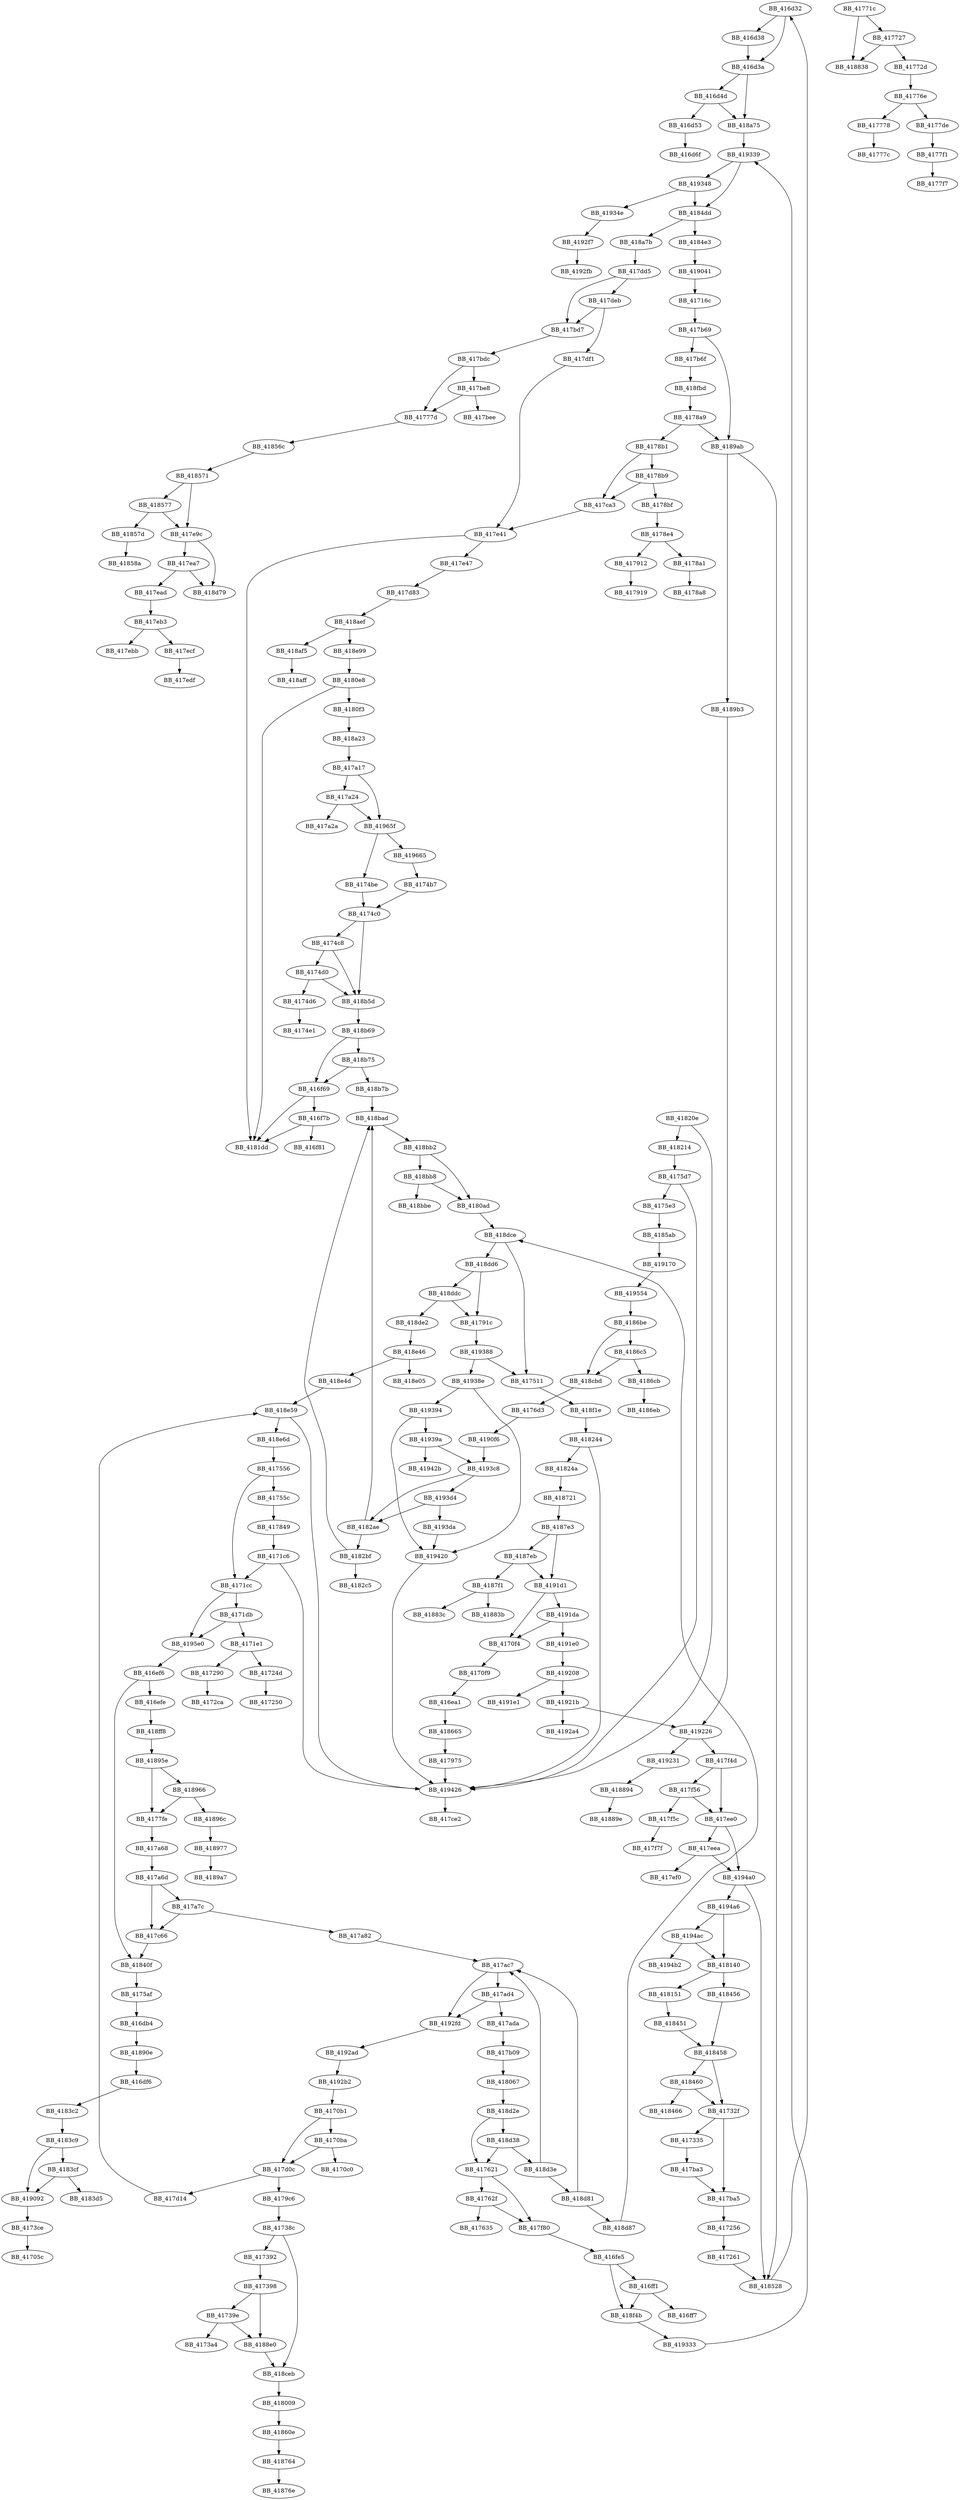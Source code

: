 DiGraph sub_419554{
BB_416d32->BB_416d38
BB_416d32->BB_416d3a
BB_416d38->BB_416d3a
BB_416d3a->BB_416d4d
BB_416d3a->BB_418a75
BB_416d4d->BB_416d53
BB_416d4d->BB_418a75
BB_416d53->BB_416d6f
BB_416db4->BB_41890e
BB_416df6->BB_4183c2
BB_416ea1->BB_418665
BB_416ef6->BB_416efe
BB_416ef6->BB_41840f
BB_416efe->BB_418ff8
BB_416f69->BB_416f7b
BB_416f69->BB_4181dd
BB_416f7b->BB_416f81
BB_416f7b->BB_4181dd
BB_416fe5->BB_416ff1
BB_416fe5->BB_418f4b
BB_416ff1->BB_416ff7
BB_416ff1->BB_418f4b
BB_4170b1->BB_4170ba
BB_4170b1->BB_417d0c
BB_4170ba->BB_4170c0
BB_4170ba->BB_417d0c
BB_4170f4->BB_4170f9
BB_4170f9->BB_416ea1
BB_41716c->BB_417b69
BB_4171c6->BB_4171cc
BB_4171c6->BB_419426
BB_4171cc->BB_4171db
BB_4171cc->BB_4195e0
BB_4171db->BB_4171e1
BB_4171db->BB_4195e0
BB_4171e1->BB_41724d
BB_4171e1->BB_417290
BB_41724d->BB_417250
BB_417256->BB_417261
BB_417261->BB_418528
BB_417290->BB_4172ca
BB_41732f->BB_417335
BB_41732f->BB_417ba5
BB_417335->BB_417ba3
BB_41738c->BB_417392
BB_41738c->BB_418ceb
BB_417392->BB_417398
BB_417398->BB_41739e
BB_417398->BB_4188e0
BB_41739e->BB_4173a4
BB_41739e->BB_4188e0
BB_4173ce->BB_41705c
BB_4174b7->BB_4174c0
BB_4174be->BB_4174c0
BB_4174c0->BB_4174c8
BB_4174c0->BB_418b5d
BB_4174c8->BB_4174d0
BB_4174c8->BB_418b5d
BB_4174d0->BB_4174d6
BB_4174d0->BB_418b5d
BB_4174d6->BB_4174e1
BB_417511->BB_418f1e
BB_417556->BB_4171cc
BB_417556->BB_41755c
BB_41755c->BB_417849
BB_4175af->BB_416db4
BB_4175d7->BB_4175e3
BB_4175d7->BB_419426
BB_4175e3->BB_4185ab
BB_417621->BB_41762f
BB_417621->BB_417f80
BB_41762f->BB_417635
BB_41762f->BB_417f80
BB_4176d3->BB_4190f6
BB_41771c->BB_417727
BB_41771c->BB_418838
BB_417727->BB_41772d
BB_417727->BB_418838
BB_41772d->BB_41776e
BB_41776e->BB_417778
BB_41776e->BB_4177de
BB_417778->BB_41777c
BB_41777d->BB_41856c
BB_4177de->BB_4177f1
BB_4177f1->BB_4177f7
BB_4177fe->BB_417a68
BB_417849->BB_4171c6
BB_4178a1->BB_4178a8
BB_4178a9->BB_4178b1
BB_4178a9->BB_4189ab
BB_4178b1->BB_4178b9
BB_4178b1->BB_417ca3
BB_4178b9->BB_4178bf
BB_4178b9->BB_417ca3
BB_4178bf->BB_4178e4
BB_4178e4->BB_4178a1
BB_4178e4->BB_417912
BB_417912->BB_417919
BB_41791c->BB_419388
BB_417975->BB_419426
BB_4179c6->BB_41738c
BB_417a17->BB_417a24
BB_417a17->BB_41965f
BB_417a24->BB_417a2a
BB_417a24->BB_41965f
BB_417a68->BB_417a6d
BB_417a6d->BB_417a7c
BB_417a6d->BB_417c66
BB_417a7c->BB_417a82
BB_417a7c->BB_417c66
BB_417a82->BB_417ac7
BB_417ac7->BB_417ad4
BB_417ac7->BB_4192fd
BB_417ad4->BB_417ada
BB_417ad4->BB_4192fd
BB_417ada->BB_417b09
BB_417b09->BB_418067
BB_417b69->BB_417b6f
BB_417b69->BB_4189ab
BB_417b6f->BB_418fbd
BB_417ba3->BB_417ba5
BB_417ba5->BB_417256
BB_417bd7->BB_417bdc
BB_417bdc->BB_41777d
BB_417bdc->BB_417be8
BB_417be8->BB_41777d
BB_417be8->BB_417bee
BB_417c66->BB_41840f
BB_417ca3->BB_417e41
BB_417d0c->BB_4179c6
BB_417d0c->BB_417d14
BB_417d14->BB_418e59
BB_417d83->BB_418aef
BB_417dd5->BB_417bd7
BB_417dd5->BB_417deb
BB_417deb->BB_417bd7
BB_417deb->BB_417df1
BB_417df1->BB_417e41
BB_417e41->BB_417e47
BB_417e41->BB_4181dd
BB_417e47->BB_417d83
BB_417e9c->BB_417ea7
BB_417e9c->BB_418d79
BB_417ea7->BB_417ead
BB_417ea7->BB_418d79
BB_417ead->BB_417eb3
BB_417eb3->BB_417ebb
BB_417eb3->BB_417ecf
BB_417ecf->BB_417edf
BB_417ee0->BB_417eea
BB_417ee0->BB_4194a0
BB_417eea->BB_417ef0
BB_417eea->BB_4194a0
BB_417f4d->BB_417ee0
BB_417f4d->BB_417f56
BB_417f56->BB_417ee0
BB_417f56->BB_417f5c
BB_417f5c->BB_417f7f
BB_417f80->BB_416fe5
BB_418009->BB_41860e
BB_418067->BB_418d2e
BB_4180ad->BB_418dce
BB_4180e8->BB_4180f3
BB_4180e8->BB_4181dd
BB_4180f3->BB_418a23
BB_418140->BB_418151
BB_418140->BB_418456
BB_418151->BB_418451
BB_41820e->BB_418214
BB_41820e->BB_419426
BB_418214->BB_4175d7
BB_418244->BB_41824a
BB_418244->BB_419426
BB_41824a->BB_418721
BB_4182ae->BB_4182bf
BB_4182ae->BB_418bad
BB_4182bf->BB_4182c5
BB_4182bf->BB_418bad
BB_4183c2->BB_4183c9
BB_4183c9->BB_4183cf
BB_4183c9->BB_419092
BB_4183cf->BB_4183d5
BB_4183cf->BB_419092
BB_41840f->BB_4175af
BB_418451->BB_418458
BB_418456->BB_418458
BB_418458->BB_41732f
BB_418458->BB_418460
BB_418460->BB_41732f
BB_418460->BB_418466
BB_4184dd->BB_4184e3
BB_4184dd->BB_418a7b
BB_4184e3->BB_419041
BB_418528->BB_416d32
BB_41856c->BB_418571
BB_418571->BB_417e9c
BB_418571->BB_418577
BB_418577->BB_417e9c
BB_418577->BB_41857d
BB_41857d->BB_41858a
BB_4185ab->BB_419170
BB_41860e->BB_418764
BB_418665->BB_417975
BB_4186be->BB_4186c5
BB_4186be->BB_418cbd
BB_4186c5->BB_4186cb
BB_4186c5->BB_418cbd
BB_4186cb->BB_4186eb
BB_418721->BB_4187e3
BB_418764->BB_41876e
BB_4187e3->BB_4187eb
BB_4187e3->BB_4191d1
BB_4187eb->BB_4187f1
BB_4187eb->BB_4191d1
BB_4187f1->BB_41883b
BB_4187f1->BB_41883c
BB_418894->BB_41889e
BB_4188e0->BB_418ceb
BB_41890e->BB_416df6
BB_41895e->BB_4177fe
BB_41895e->BB_418966
BB_418966->BB_4177fe
BB_418966->BB_41896c
BB_41896c->BB_418977
BB_418977->BB_4189a7
BB_4189ab->BB_418528
BB_4189ab->BB_4189b3
BB_4189b3->BB_419226
BB_418a23->BB_417a17
BB_418a75->BB_419339
BB_418a7b->BB_417dd5
BB_418aef->BB_418af5
BB_418aef->BB_418e99
BB_418af5->BB_418aff
BB_418b5d->BB_418b69
BB_418b69->BB_416f69
BB_418b69->BB_418b75
BB_418b75->BB_416f69
BB_418b75->BB_418b7b
BB_418b7b->BB_418bad
BB_418bad->BB_418bb2
BB_418bb2->BB_4180ad
BB_418bb2->BB_418bb8
BB_418bb8->BB_4180ad
BB_418bb8->BB_418bbe
BB_418cbd->BB_4176d3
BB_418ceb->BB_418009
BB_418d2e->BB_417621
BB_418d2e->BB_418d38
BB_418d38->BB_417621
BB_418d38->BB_418d3e
BB_418d3e->BB_417ac7
BB_418d3e->BB_418d81
BB_418d81->BB_417ac7
BB_418d81->BB_418d87
BB_418d87->BB_418dce
BB_418dce->BB_417511
BB_418dce->BB_418dd6
BB_418dd6->BB_41791c
BB_418dd6->BB_418ddc
BB_418ddc->BB_41791c
BB_418ddc->BB_418de2
BB_418de2->BB_418e46
BB_418e46->BB_418e05
BB_418e46->BB_418e4d
BB_418e4d->BB_418e59
BB_418e59->BB_418e6d
BB_418e59->BB_419426
BB_418e6d->BB_417556
BB_418e99->BB_4180e8
BB_418f1e->BB_418244
BB_418f4b->BB_419333
BB_418fbd->BB_4178a9
BB_418ff8->BB_41895e
BB_419041->BB_41716c
BB_419092->BB_4173ce
BB_4190f6->BB_4193c8
BB_419170->BB_419554
BB_4191d1->BB_4170f4
BB_4191d1->BB_4191da
BB_4191da->BB_4170f4
BB_4191da->BB_4191e0
BB_4191e0->BB_419208
BB_419208->BB_4191e1
BB_419208->BB_41921b
BB_41921b->BB_419226
BB_41921b->BB_4192a4
BB_419226->BB_417f4d
BB_419226->BB_419231
BB_419231->BB_418894
BB_4192ad->BB_4192b2
BB_4192b2->BB_4170b1
BB_4192f7->BB_4192fb
BB_4192fd->BB_4192ad
BB_419333->BB_419339
BB_419339->BB_4184dd
BB_419339->BB_419348
BB_419348->BB_4184dd
BB_419348->BB_41934e
BB_41934e->BB_4192f7
BB_419388->BB_417511
BB_419388->BB_41938e
BB_41938e->BB_419394
BB_41938e->BB_419420
BB_419394->BB_41939a
BB_419394->BB_419420
BB_41939a->BB_4193c8
BB_41939a->BB_41942b
BB_4193c8->BB_4182ae
BB_4193c8->BB_4193d4
BB_4193d4->BB_4182ae
BB_4193d4->BB_4193da
BB_4193da->BB_419420
BB_419420->BB_419426
BB_419426->BB_417ce2
BB_4194a0->BB_418528
BB_4194a0->BB_4194a6
BB_4194a6->BB_418140
BB_4194a6->BB_4194ac
BB_4194ac->BB_418140
BB_4194ac->BB_4194b2
BB_419554->BB_4186be
BB_4195e0->BB_416ef6
BB_41965f->BB_4174be
BB_41965f->BB_419665
BB_419665->BB_4174b7
}
